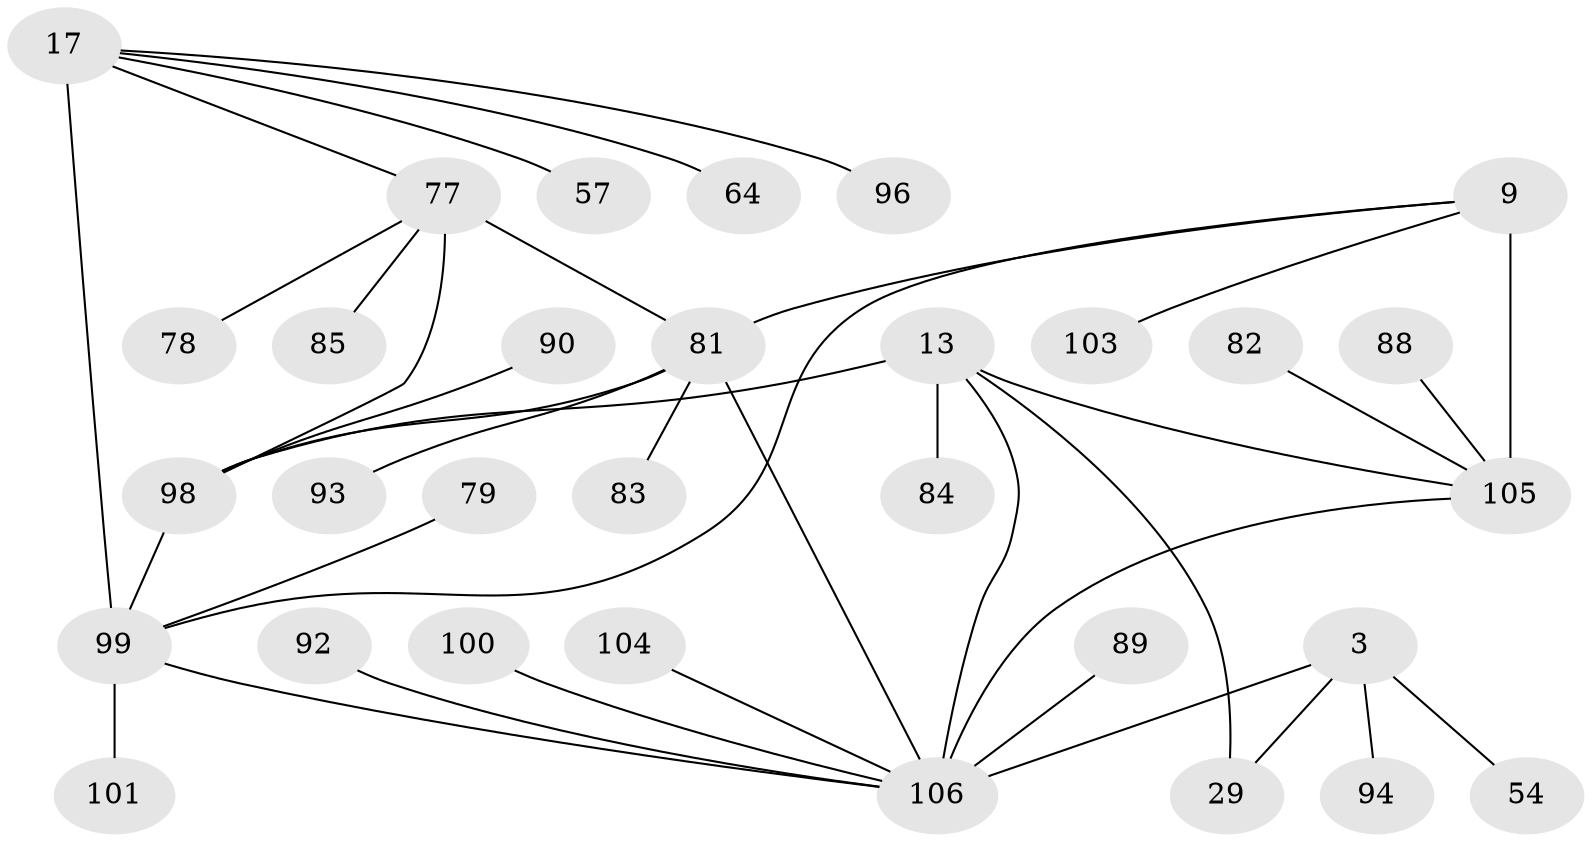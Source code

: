 // original degree distribution, {5: 0.018867924528301886, 10: 0.03773584905660377, 6: 0.05660377358490566, 12: 0.009433962264150943, 8: 0.04716981132075472, 7: 0.0660377358490566, 1: 0.5566037735849056, 2: 0.16037735849056603, 3: 0.03773584905660377, 4: 0.009433962264150943}
// Generated by graph-tools (version 1.1) at 2025/58/03/04/25 21:58:28]
// undirected, 31 vertices, 38 edges
graph export_dot {
graph [start="1"]
  node [color=gray90,style=filled];
  3 [super="+1"];
  9 [super="+6"];
  13 [super="+11"];
  17 [super="+16"];
  29;
  54;
  57;
  64;
  77 [super="+33+69+26"];
  78;
  79;
  81 [super="+68"];
  82 [super="+55"];
  83 [super="+80"];
  84;
  85;
  88;
  89 [super="+37"];
  90;
  92 [super="+91"];
  93 [super="+45"];
  94;
  96;
  98 [super="+34+40+51+66+74+76"];
  99 [super="+44+71+72+75"];
  100;
  101;
  103 [super="+97"];
  104 [super="+35"];
  105 [super="+49+56+61+10+30+31+43+50"];
  106 [super="+32+102+5+27+28+41+59+86+87"];
  3 -- 54;
  3 -- 94;
  3 -- 29;
  3 -- 106 [weight=6];
  9 -- 103;
  9 -- 105 [weight=6];
  9 -- 99;
  9 -- 81;
  13 -- 84;
  13 -- 29;
  13 -- 106 [weight=2];
  13 -- 98 [weight=6];
  13 -- 105;
  17 -- 64;
  17 -- 96;
  17 -- 57;
  17 -- 99 [weight=6];
  17 -- 77;
  77 -- 98;
  77 -- 85;
  77 -- 78;
  77 -- 81 [weight=6];
  79 -- 99;
  81 -- 98;
  81 -- 83;
  81 -- 93;
  81 -- 106 [weight=2];
  82 -- 105;
  88 -- 105;
  89 -- 106;
  90 -- 98;
  92 -- 106;
  98 -- 99;
  99 -- 101;
  99 -- 106 [weight=3];
  100 -- 106;
  104 -- 106;
  105 -- 106;
}
